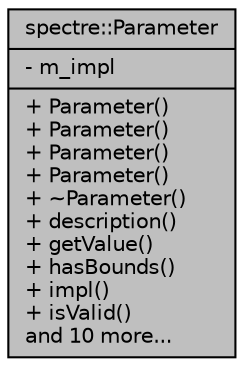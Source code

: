 digraph "spectre::Parameter"
{
 // INTERACTIVE_SVG=YES
  bgcolor="transparent";
  edge [fontname="Helvetica",fontsize="10",labelfontname="Helvetica",labelfontsize="10"];
  node [fontname="Helvetica",fontsize="10",shape=record];
  Node1 [label="{spectre::Parameter\n|- m_impl\l|+ Parameter()\l+ Parameter()\l+ Parameter()\l+ Parameter()\l+ ~Parameter()\l+ description()\l+ getValue()\l+ hasBounds()\l+ impl()\l+ isValid()\land 10 more...\l}",height=0.2,width=0.4,color="black", fillcolor="grey75", style="filled" fontcolor="black"];
}
